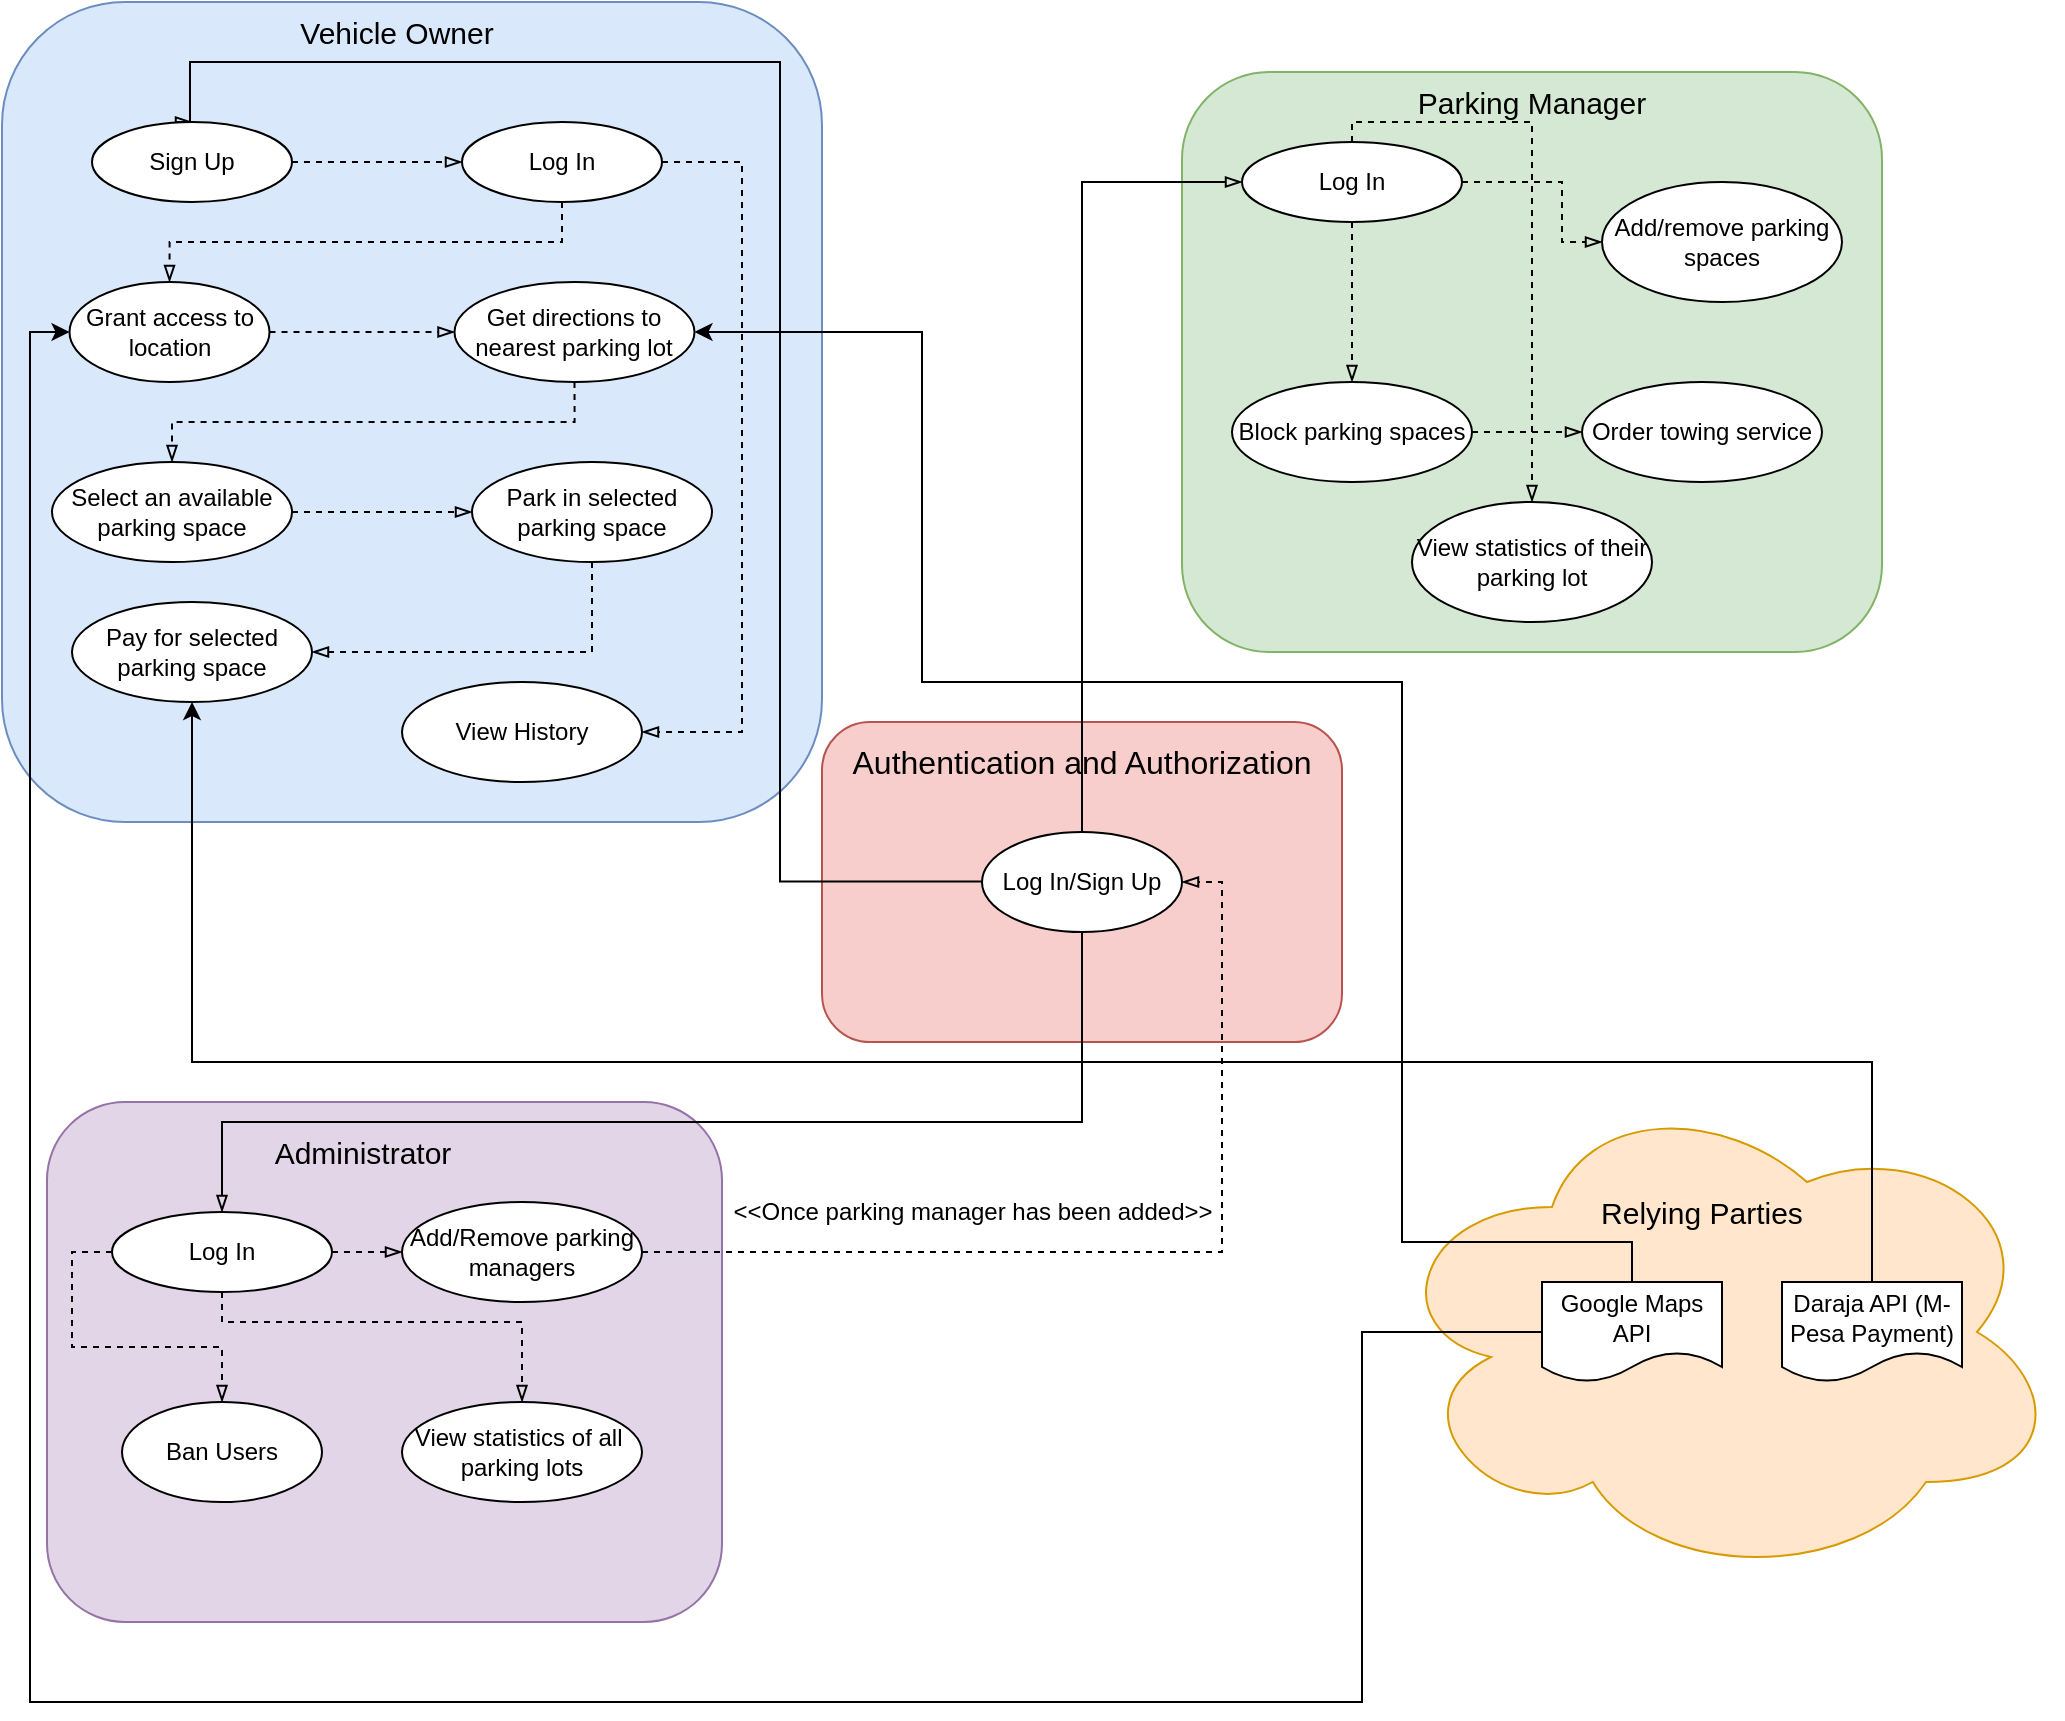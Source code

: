 <mxfile version="24.4.0" type="device">
  <diagram name="Page-1" id="memI8j1hN3fhaQ7Ew3Yc">
    <mxGraphModel dx="1036" dy="613" grid="1" gridSize="10" guides="1" tooltips="1" connect="1" arrows="1" fold="1" page="1" pageScale="1" pageWidth="850" pageHeight="1100" math="0" shadow="0">
      <root>
        <mxCell id="0" />
        <mxCell id="1" parent="0" />
        <mxCell id="Dt_xxH28PrfpeGVGY4dK-1" value="" style="rounded=1;whiteSpace=wrap;html=1;fillColor=#dae8fc;strokeColor=#6c8ebf;" vertex="1" parent="1">
          <mxGeometry x="40" y="40" width="410" height="410" as="geometry" />
        </mxCell>
        <mxCell id="Dt_xxH28PrfpeGVGY4dK-3" value="&lt;font style=&quot;font-size: 15px;&quot;&gt;Vehicle Owner&lt;/font&gt;" style="text;html=1;align=center;verticalAlign=middle;whiteSpace=wrap;rounded=0;" vertex="1" parent="1">
          <mxGeometry x="185" y="40" width="105" height="30" as="geometry" />
        </mxCell>
        <mxCell id="Dt_xxH28PrfpeGVGY4dK-66" style="edgeStyle=orthogonalEdgeStyle;rounded=0;orthogonalLoop=1;jettySize=auto;html=1;exitX=1;exitY=0.5;exitDx=0;exitDy=0;entryX=0;entryY=0.5;entryDx=0;entryDy=0;endArrow=blockThin;endFill=0;dashed=1;" edge="1" parent="1" source="Dt_xxH28PrfpeGVGY4dK-4" target="Dt_xxH28PrfpeGVGY4dK-6">
          <mxGeometry relative="1" as="geometry" />
        </mxCell>
        <mxCell id="Dt_xxH28PrfpeGVGY4dK-4" value="Grant access to location" style="ellipse;whiteSpace=wrap;html=1;" vertex="1" parent="1">
          <mxGeometry x="73.75" y="180" width="100" height="50" as="geometry" />
        </mxCell>
        <mxCell id="Dt_xxH28PrfpeGVGY4dK-68" style="edgeStyle=orthogonalEdgeStyle;rounded=0;orthogonalLoop=1;jettySize=auto;html=1;exitX=0.5;exitY=1;exitDx=0;exitDy=0;entryX=0.5;entryY=0;entryDx=0;entryDy=0;dashed=1;endArrow=blockThin;endFill=0;" edge="1" parent="1" source="Dt_xxH28PrfpeGVGY4dK-6" target="Dt_xxH28PrfpeGVGY4dK-7">
          <mxGeometry relative="1" as="geometry" />
        </mxCell>
        <mxCell id="Dt_xxH28PrfpeGVGY4dK-6" value="Get directions to nearest parking lot" style="ellipse;whiteSpace=wrap;html=1;" vertex="1" parent="1">
          <mxGeometry x="266.25" y="180" width="120" height="50" as="geometry" />
        </mxCell>
        <mxCell id="Dt_xxH28PrfpeGVGY4dK-69" style="edgeStyle=orthogonalEdgeStyle;rounded=0;orthogonalLoop=1;jettySize=auto;html=1;exitX=1;exitY=0.5;exitDx=0;exitDy=0;entryX=0;entryY=0.5;entryDx=0;entryDy=0;dashed=1;endArrow=blockThin;endFill=0;" edge="1" parent="1" source="Dt_xxH28PrfpeGVGY4dK-7" target="Dt_xxH28PrfpeGVGY4dK-9">
          <mxGeometry relative="1" as="geometry" />
        </mxCell>
        <mxCell id="Dt_xxH28PrfpeGVGY4dK-7" value="Select an available parking space" style="ellipse;whiteSpace=wrap;html=1;" vertex="1" parent="1">
          <mxGeometry x="65" y="270" width="120" height="50" as="geometry" />
        </mxCell>
        <mxCell id="Dt_xxH28PrfpeGVGY4dK-84" style="edgeStyle=orthogonalEdgeStyle;rounded=0;orthogonalLoop=1;jettySize=auto;html=1;exitX=0.5;exitY=1;exitDx=0;exitDy=0;entryX=1;entryY=0.5;entryDx=0;entryDy=0;dashed=1;endArrow=blockThin;endFill=0;" edge="1" parent="1" source="Dt_xxH28PrfpeGVGY4dK-9" target="Dt_xxH28PrfpeGVGY4dK-82">
          <mxGeometry relative="1" as="geometry" />
        </mxCell>
        <mxCell id="Dt_xxH28PrfpeGVGY4dK-9" value="Park in selected parking space" style="ellipse;whiteSpace=wrap;html=1;" vertex="1" parent="1">
          <mxGeometry x="275" y="270" width="120" height="50" as="geometry" />
        </mxCell>
        <mxCell id="Dt_xxH28PrfpeGVGY4dK-11" value="" style="rounded=1;whiteSpace=wrap;html=1;fillColor=#f8cecc;strokeColor=#b85450;" vertex="1" parent="1">
          <mxGeometry x="450" y="400" width="260" height="160" as="geometry" />
        </mxCell>
        <mxCell id="Dt_xxH28PrfpeGVGY4dK-12" value="&lt;font style=&quot;font-size: 16px;&quot;&gt;Authentication and Authorization&lt;/font&gt;" style="text;html=1;align=center;verticalAlign=middle;whiteSpace=wrap;rounded=0;" vertex="1" parent="1">
          <mxGeometry x="460" y="400" width="240" height="40" as="geometry" />
        </mxCell>
        <mxCell id="Dt_xxH28PrfpeGVGY4dK-46" style="edgeStyle=orthogonalEdgeStyle;rounded=0;orthogonalLoop=1;jettySize=auto;html=1;exitX=0.012;exitY=0.692;exitDx=0;exitDy=0;exitPerimeter=0;entryX=0.5;entryY=0;entryDx=0;entryDy=0;endArrow=blockThin;endFill=0;" edge="1" parent="1" target="Dt_xxH28PrfpeGVGY4dK-15">
          <mxGeometry relative="1" as="geometry">
            <mxPoint x="530" y="479.8" as="sourcePoint" />
            <mxPoint x="134" y="90" as="targetPoint" />
            <Array as="points">
              <mxPoint x="429" y="480" />
              <mxPoint x="429" y="70" />
              <mxPoint x="134" y="70" />
              <mxPoint x="134" y="100" />
            </Array>
          </mxGeometry>
        </mxCell>
        <mxCell id="Dt_xxH28PrfpeGVGY4dK-13" value="Log In/Sign Up" style="ellipse;whiteSpace=wrap;html=1;" vertex="1" parent="1">
          <mxGeometry x="530" y="455" width="100" height="50" as="geometry" />
        </mxCell>
        <mxCell id="Dt_xxH28PrfpeGVGY4dK-45" style="edgeStyle=orthogonalEdgeStyle;rounded=0;orthogonalLoop=1;jettySize=auto;html=1;exitX=1;exitY=0.5;exitDx=0;exitDy=0;entryX=0;entryY=0.5;entryDx=0;entryDy=0;dashed=1;endArrow=blockThin;endFill=0;" edge="1" parent="1" source="Dt_xxH28PrfpeGVGY4dK-15" target="Dt_xxH28PrfpeGVGY4dK-16">
          <mxGeometry relative="1" as="geometry" />
        </mxCell>
        <mxCell id="Dt_xxH28PrfpeGVGY4dK-15" value="Sign Up" style="ellipse;whiteSpace=wrap;html=1;" vertex="1" parent="1">
          <mxGeometry x="85" y="100" width="100" height="40" as="geometry" />
        </mxCell>
        <mxCell id="Dt_xxH28PrfpeGVGY4dK-65" style="edgeStyle=orthogonalEdgeStyle;rounded=0;orthogonalLoop=1;jettySize=auto;html=1;exitX=0.5;exitY=1;exitDx=0;exitDy=0;dashed=1;endArrow=blockThin;endFill=0;" edge="1" parent="1" source="Dt_xxH28PrfpeGVGY4dK-16" target="Dt_xxH28PrfpeGVGY4dK-4">
          <mxGeometry relative="1" as="geometry" />
        </mxCell>
        <mxCell id="Dt_xxH28PrfpeGVGY4dK-67" style="edgeStyle=orthogonalEdgeStyle;rounded=0;orthogonalLoop=1;jettySize=auto;html=1;exitX=1;exitY=0.5;exitDx=0;exitDy=0;entryX=1;entryY=0.5;entryDx=0;entryDy=0;endArrow=blockThin;endFill=0;dashed=1;" edge="1" parent="1" source="Dt_xxH28PrfpeGVGY4dK-16" target="Dt_xxH28PrfpeGVGY4dK-27">
          <mxGeometry relative="1" as="geometry">
            <Array as="points">
              <mxPoint x="410" y="120" />
              <mxPoint x="410" y="405" />
            </Array>
          </mxGeometry>
        </mxCell>
        <mxCell id="Dt_xxH28PrfpeGVGY4dK-16" value="Log In" style="ellipse;whiteSpace=wrap;html=1;" vertex="1" parent="1">
          <mxGeometry x="270" y="100" width="100" height="40" as="geometry" />
        </mxCell>
        <mxCell id="Dt_xxH28PrfpeGVGY4dK-17" style="edgeStyle=orthogonalEdgeStyle;rounded=0;orthogonalLoop=1;jettySize=auto;html=1;exitX=0.5;exitY=1;exitDx=0;exitDy=0;" edge="1" parent="1" source="Dt_xxH28PrfpeGVGY4dK-15" target="Dt_xxH28PrfpeGVGY4dK-15">
          <mxGeometry relative="1" as="geometry" />
        </mxCell>
        <mxCell id="Dt_xxH28PrfpeGVGY4dK-19" value="" style="rounded=1;whiteSpace=wrap;html=1;fillColor=#d5e8d4;strokeColor=#82b366;" vertex="1" parent="1">
          <mxGeometry x="630" y="75" width="350" height="290" as="geometry" />
        </mxCell>
        <mxCell id="Dt_xxH28PrfpeGVGY4dK-21" value="&lt;font style=&quot;font-size: 15px;&quot;&gt;Parking Manager&lt;/font&gt;" style="text;html=1;align=center;verticalAlign=middle;whiteSpace=wrap;rounded=0;" vertex="1" parent="1">
          <mxGeometry x="730" y="75" width="150" height="30" as="geometry" />
        </mxCell>
        <mxCell id="Dt_xxH28PrfpeGVGY4dK-23" value="Add/remove parking spaces" style="ellipse;whiteSpace=wrap;html=1;" vertex="1" parent="1">
          <mxGeometry x="840" y="130" width="120" height="60" as="geometry" />
        </mxCell>
        <mxCell id="Dt_xxH28PrfpeGVGY4dK-72" style="edgeStyle=orthogonalEdgeStyle;rounded=0;orthogonalLoop=1;jettySize=auto;html=1;exitX=1;exitY=0.5;exitDx=0;exitDy=0;entryX=0;entryY=0.5;entryDx=0;entryDy=0;dashed=1;endArrow=blockThin;endFill=0;" edge="1" parent="1" source="Dt_xxH28PrfpeGVGY4dK-24" target="Dt_xxH28PrfpeGVGY4dK-25">
          <mxGeometry relative="1" as="geometry" />
        </mxCell>
        <mxCell id="Dt_xxH28PrfpeGVGY4dK-24" value="Block parking spaces" style="ellipse;whiteSpace=wrap;html=1;" vertex="1" parent="1">
          <mxGeometry x="655" y="230" width="120" height="50" as="geometry" />
        </mxCell>
        <mxCell id="Dt_xxH28PrfpeGVGY4dK-25" value="Order towing service" style="ellipse;whiteSpace=wrap;html=1;" vertex="1" parent="1">
          <mxGeometry x="830" y="230" width="120" height="50" as="geometry" />
        </mxCell>
        <mxCell id="Dt_xxH28PrfpeGVGY4dK-70" style="edgeStyle=orthogonalEdgeStyle;rounded=0;orthogonalLoop=1;jettySize=auto;html=1;exitX=1;exitY=0.5;exitDx=0;exitDy=0;entryX=0;entryY=0.5;entryDx=0;entryDy=0;dashed=1;endArrow=blockThin;endFill=0;" edge="1" parent="1" source="Dt_xxH28PrfpeGVGY4dK-26" target="Dt_xxH28PrfpeGVGY4dK-23">
          <mxGeometry relative="1" as="geometry">
            <Array as="points">
              <mxPoint x="820" y="130" />
              <mxPoint x="820" y="160" />
            </Array>
          </mxGeometry>
        </mxCell>
        <mxCell id="Dt_xxH28PrfpeGVGY4dK-74" style="edgeStyle=orthogonalEdgeStyle;rounded=0;orthogonalLoop=1;jettySize=auto;html=1;exitX=0.5;exitY=1;exitDx=0;exitDy=0;entryX=0.5;entryY=0;entryDx=0;entryDy=0;dashed=1;endArrow=blockThin;endFill=0;" edge="1" parent="1" source="Dt_xxH28PrfpeGVGY4dK-26" target="Dt_xxH28PrfpeGVGY4dK-24">
          <mxGeometry relative="1" as="geometry" />
        </mxCell>
        <mxCell id="Dt_xxH28PrfpeGVGY4dK-75" style="edgeStyle=orthogonalEdgeStyle;rounded=0;orthogonalLoop=1;jettySize=auto;html=1;exitX=0.5;exitY=0;exitDx=0;exitDy=0;entryX=0.5;entryY=0;entryDx=0;entryDy=0;dashed=1;endArrow=blockThin;endFill=0;" edge="1" parent="1" source="Dt_xxH28PrfpeGVGY4dK-26" target="Dt_xxH28PrfpeGVGY4dK-29">
          <mxGeometry relative="1" as="geometry">
            <Array as="points">
              <mxPoint x="715" y="100" />
              <mxPoint x="805" y="100" />
            </Array>
          </mxGeometry>
        </mxCell>
        <mxCell id="Dt_xxH28PrfpeGVGY4dK-26" value="Log In" style="ellipse;whiteSpace=wrap;html=1;" vertex="1" parent="1">
          <mxGeometry x="660" y="110" width="110" height="40" as="geometry" />
        </mxCell>
        <mxCell id="Dt_xxH28PrfpeGVGY4dK-27" value="View History" style="ellipse;whiteSpace=wrap;html=1;" vertex="1" parent="1">
          <mxGeometry x="240" y="380" width="120" height="50" as="geometry" />
        </mxCell>
        <mxCell id="Dt_xxH28PrfpeGVGY4dK-28" value="" style="rounded=1;whiteSpace=wrap;html=1;fillColor=#e1d5e7;strokeColor=#9673a6;" vertex="1" parent="1">
          <mxGeometry x="62.5" y="590" width="337.5" height="260" as="geometry" />
        </mxCell>
        <mxCell id="Dt_xxH28PrfpeGVGY4dK-29" value="View statistics of their parking lot" style="ellipse;whiteSpace=wrap;html=1;" vertex="1" parent="1">
          <mxGeometry x="745" y="290" width="120" height="60" as="geometry" />
        </mxCell>
        <mxCell id="Dt_xxH28PrfpeGVGY4dK-76" style="edgeStyle=orthogonalEdgeStyle;rounded=0;orthogonalLoop=1;jettySize=auto;html=1;exitX=1;exitY=0.5;exitDx=0;exitDy=0;entryX=0;entryY=0.5;entryDx=0;entryDy=0;dashed=1;endArrow=blockThin;endFill=0;" edge="1" parent="1" source="Dt_xxH28PrfpeGVGY4dK-30" target="Dt_xxH28PrfpeGVGY4dK-33">
          <mxGeometry relative="1" as="geometry" />
        </mxCell>
        <mxCell id="Dt_xxH28PrfpeGVGY4dK-80" style="edgeStyle=orthogonalEdgeStyle;rounded=0;orthogonalLoop=1;jettySize=auto;html=1;exitX=0;exitY=0.5;exitDx=0;exitDy=0;dashed=1;endArrow=blockThin;endFill=0;" edge="1" parent="1" source="Dt_xxH28PrfpeGVGY4dK-30" target="Dt_xxH28PrfpeGVGY4dK-34">
          <mxGeometry relative="1" as="geometry" />
        </mxCell>
        <mxCell id="Dt_xxH28PrfpeGVGY4dK-81" style="edgeStyle=orthogonalEdgeStyle;rounded=0;orthogonalLoop=1;jettySize=auto;html=1;exitX=0.5;exitY=1;exitDx=0;exitDy=0;entryX=0.5;entryY=0;entryDx=0;entryDy=0;dashed=1;endArrow=blockThin;endFill=0;" edge="1" parent="1" source="Dt_xxH28PrfpeGVGY4dK-30" target="Dt_xxH28PrfpeGVGY4dK-32">
          <mxGeometry relative="1" as="geometry">
            <Array as="points">
              <mxPoint x="150" y="700" />
              <mxPoint x="300" y="700" />
            </Array>
          </mxGeometry>
        </mxCell>
        <mxCell id="Dt_xxH28PrfpeGVGY4dK-30" value="Log In" style="ellipse;whiteSpace=wrap;html=1;" vertex="1" parent="1">
          <mxGeometry x="95" y="645" width="110" height="40" as="geometry" />
        </mxCell>
        <mxCell id="Dt_xxH28PrfpeGVGY4dK-31" value="&lt;font style=&quot;font-size: 15px;&quot;&gt;Administrator&lt;/font&gt;" style="text;html=1;align=center;verticalAlign=middle;whiteSpace=wrap;rounded=0;" vertex="1" parent="1">
          <mxGeometry x="173.75" y="600" width="92.5" height="30" as="geometry" />
        </mxCell>
        <mxCell id="Dt_xxH28PrfpeGVGY4dK-32" value="View statistics of all&amp;nbsp; parking lots" style="ellipse;whiteSpace=wrap;html=1;" vertex="1" parent="1">
          <mxGeometry x="240" y="740" width="120" height="50" as="geometry" />
        </mxCell>
        <mxCell id="Dt_xxH28PrfpeGVGY4dK-77" style="edgeStyle=orthogonalEdgeStyle;rounded=0;orthogonalLoop=1;jettySize=auto;html=1;exitX=1;exitY=0.5;exitDx=0;exitDy=0;entryX=1;entryY=0.5;entryDx=0;entryDy=0;dashed=1;endArrow=blockThin;endFill=0;" edge="1" parent="1" source="Dt_xxH28PrfpeGVGY4dK-33" target="Dt_xxH28PrfpeGVGY4dK-13">
          <mxGeometry relative="1" as="geometry" />
        </mxCell>
        <mxCell id="Dt_xxH28PrfpeGVGY4dK-33" value="Add/Remove parking managers" style="ellipse;whiteSpace=wrap;html=1;" vertex="1" parent="1">
          <mxGeometry x="240" y="640" width="120" height="50" as="geometry" />
        </mxCell>
        <mxCell id="Dt_xxH28PrfpeGVGY4dK-34" value="Ban Users" style="ellipse;whiteSpace=wrap;html=1;" vertex="1" parent="1">
          <mxGeometry x="100" y="740" width="100" height="50" as="geometry" />
        </mxCell>
        <mxCell id="Dt_xxH28PrfpeGVGY4dK-37" value="" style="ellipse;shape=cloud;whiteSpace=wrap;html=1;fillColor=#ffe6cc;strokeColor=#d79b00;" vertex="1" parent="1">
          <mxGeometry x="730" y="580" width="340" height="250" as="geometry" />
        </mxCell>
        <mxCell id="Dt_xxH28PrfpeGVGY4dK-38" value="&lt;font style=&quot;font-size: 15px;&quot;&gt;Relying Parties&lt;/font&gt;" style="text;html=1;align=center;verticalAlign=middle;whiteSpace=wrap;rounded=0;" vertex="1" parent="1">
          <mxGeometry x="820" y="630" width="140" height="30" as="geometry" />
        </mxCell>
        <mxCell id="Dt_xxH28PrfpeGVGY4dK-86" style="edgeStyle=orthogonalEdgeStyle;rounded=0;orthogonalLoop=1;jettySize=auto;html=1;exitX=0.5;exitY=0;exitDx=0;exitDy=0;entryX=1;entryY=0.5;entryDx=0;entryDy=0;" edge="1" parent="1" source="Dt_xxH28PrfpeGVGY4dK-43" target="Dt_xxH28PrfpeGVGY4dK-6">
          <mxGeometry relative="1" as="geometry">
            <Array as="points">
              <mxPoint x="855" y="660" />
              <mxPoint x="740" y="660" />
              <mxPoint x="740" y="380" />
              <mxPoint x="500" y="380" />
              <mxPoint x="500" y="205" />
            </Array>
          </mxGeometry>
        </mxCell>
        <mxCell id="Dt_xxH28PrfpeGVGY4dK-87" style="edgeStyle=orthogonalEdgeStyle;rounded=0;orthogonalLoop=1;jettySize=auto;html=1;exitX=0;exitY=0.5;exitDx=0;exitDy=0;entryX=0;entryY=0.5;entryDx=0;entryDy=0;" edge="1" parent="1" source="Dt_xxH28PrfpeGVGY4dK-43" target="Dt_xxH28PrfpeGVGY4dK-4">
          <mxGeometry relative="1" as="geometry">
            <Array as="points">
              <mxPoint x="720" y="705" />
              <mxPoint x="720" y="890" />
              <mxPoint x="54" y="890" />
              <mxPoint x="54" y="205" />
            </Array>
          </mxGeometry>
        </mxCell>
        <mxCell id="Dt_xxH28PrfpeGVGY4dK-43" value="Google Maps API" style="shape=document;whiteSpace=wrap;html=1;boundedLbl=1;size=0.3;" vertex="1" parent="1">
          <mxGeometry x="810" y="680" width="90" height="50" as="geometry" />
        </mxCell>
        <mxCell id="Dt_xxH28PrfpeGVGY4dK-85" style="edgeStyle=orthogonalEdgeStyle;rounded=0;orthogonalLoop=1;jettySize=auto;html=1;exitX=0.5;exitY=0;exitDx=0;exitDy=0;" edge="1" parent="1" source="Dt_xxH28PrfpeGVGY4dK-44" target="Dt_xxH28PrfpeGVGY4dK-82">
          <mxGeometry relative="1" as="geometry">
            <Array as="points">
              <mxPoint x="975" y="570" />
              <mxPoint x="135" y="570" />
            </Array>
          </mxGeometry>
        </mxCell>
        <mxCell id="Dt_xxH28PrfpeGVGY4dK-44" value="Daraja API (M-Pesa Payment)" style="shape=document;whiteSpace=wrap;html=1;boundedLbl=1;" vertex="1" parent="1">
          <mxGeometry x="930" y="680" width="90" height="50" as="geometry" />
        </mxCell>
        <mxCell id="Dt_xxH28PrfpeGVGY4dK-54" style="edgeStyle=orthogonalEdgeStyle;rounded=0;orthogonalLoop=1;jettySize=auto;html=1;exitX=0.5;exitY=0;exitDx=0;exitDy=0;entryX=0;entryY=0.5;entryDx=0;entryDy=0;endArrow=blockThin;endFill=0;" edge="1" parent="1" source="Dt_xxH28PrfpeGVGY4dK-13" target="Dt_xxH28PrfpeGVGY4dK-26">
          <mxGeometry relative="1" as="geometry" />
        </mxCell>
        <mxCell id="Dt_xxH28PrfpeGVGY4dK-57" style="edgeStyle=orthogonalEdgeStyle;rounded=0;orthogonalLoop=1;jettySize=auto;html=1;exitX=0.5;exitY=1;exitDx=0;exitDy=0;endArrow=blockThin;endFill=0;entryX=0.5;entryY=0;entryDx=0;entryDy=0;" edge="1" parent="1" source="Dt_xxH28PrfpeGVGY4dK-13" target="Dt_xxH28PrfpeGVGY4dK-30">
          <mxGeometry relative="1" as="geometry">
            <mxPoint x="580" y="520" as="sourcePoint" />
            <mxPoint x="150" y="660" as="targetPoint" />
            <Array as="points">
              <mxPoint x="580" y="600" />
              <mxPoint x="150" y="600" />
            </Array>
          </mxGeometry>
        </mxCell>
        <mxCell id="Dt_xxH28PrfpeGVGY4dK-79" value="&amp;lt;&amp;lt;Once parking manager has been added&amp;gt;&amp;gt;" style="text;html=1;align=center;verticalAlign=middle;resizable=0;points=[];autosize=1;strokeColor=none;fillColor=none;" vertex="1" parent="1">
          <mxGeometry x="395" y="630" width="260" height="30" as="geometry" />
        </mxCell>
        <mxCell id="Dt_xxH28PrfpeGVGY4dK-82" value="Pay for selected parking space" style="ellipse;whiteSpace=wrap;html=1;" vertex="1" parent="1">
          <mxGeometry x="75" y="340" width="120" height="50" as="geometry" />
        </mxCell>
      </root>
    </mxGraphModel>
  </diagram>
</mxfile>
